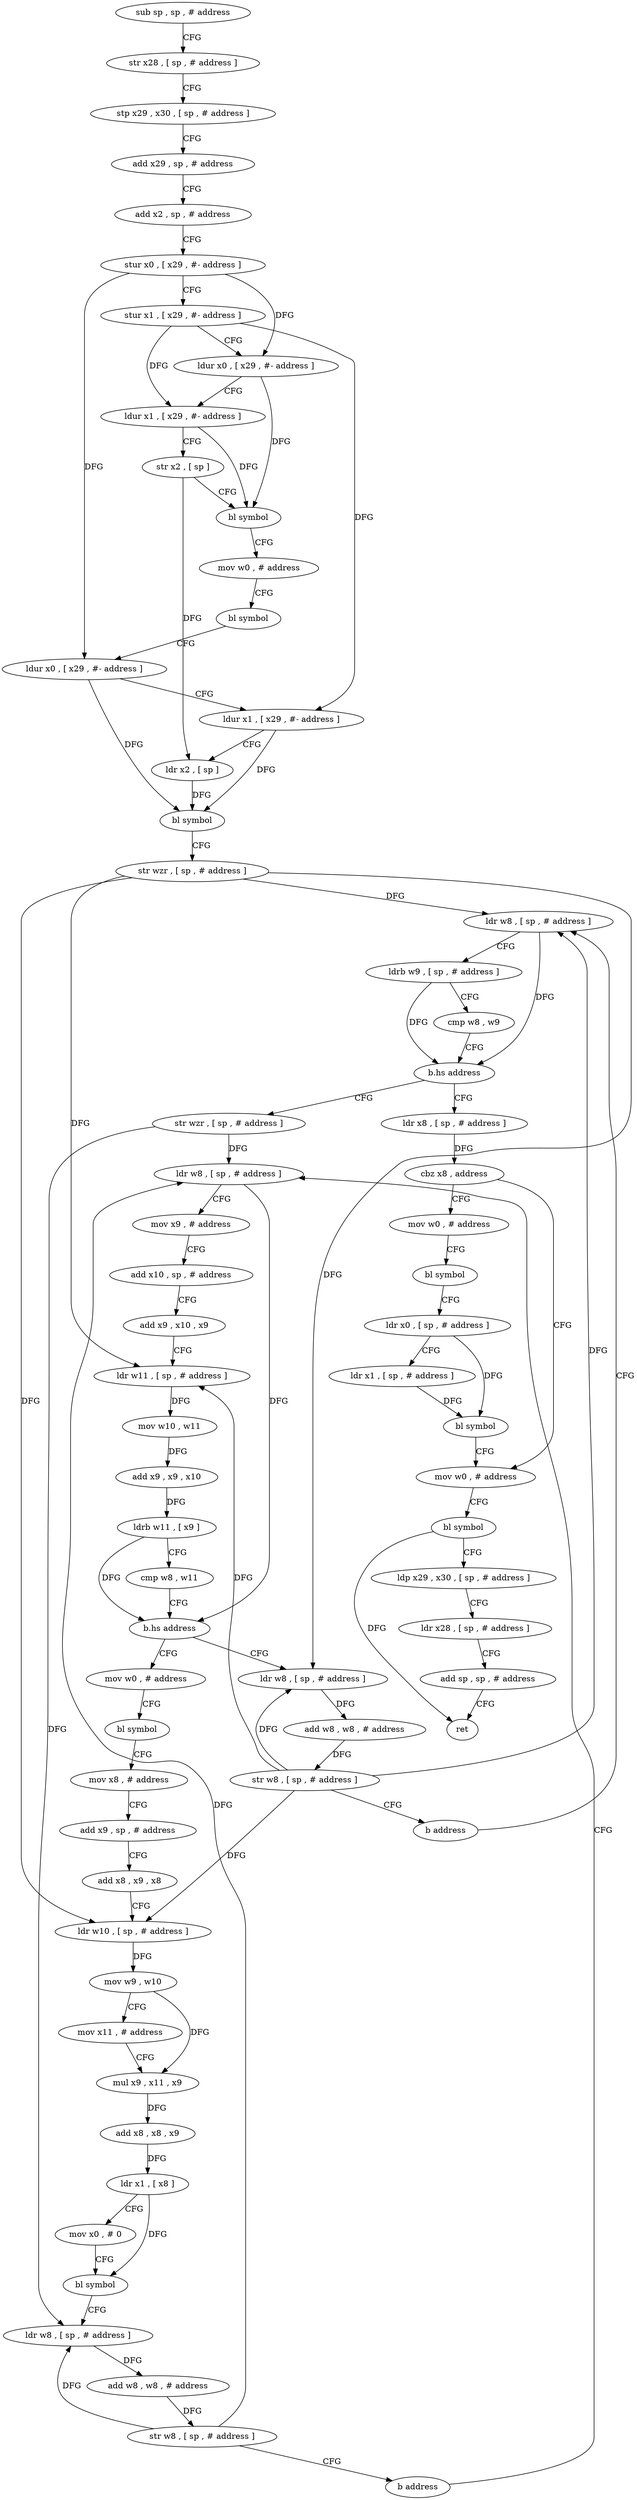 digraph "func" {
"4203640" [label = "sub sp , sp , # address" ]
"4203644" [label = "str x28 , [ sp , # address ]" ]
"4203648" [label = "stp x29 , x30 , [ sp , # address ]" ]
"4203652" [label = "add x29 , sp , # address" ]
"4203656" [label = "add x2 , sp , # address" ]
"4203660" [label = "stur x0 , [ x29 , #- address ]" ]
"4203664" [label = "stur x1 , [ x29 , #- address ]" ]
"4203668" [label = "ldur x0 , [ x29 , #- address ]" ]
"4203672" [label = "ldur x1 , [ x29 , #- address ]" ]
"4203676" [label = "str x2 , [ sp ]" ]
"4203680" [label = "bl symbol" ]
"4203684" [label = "mov w0 , # address" ]
"4203688" [label = "bl symbol" ]
"4203692" [label = "ldur x0 , [ x29 , #- address ]" ]
"4203696" [label = "ldur x1 , [ x29 , #- address ]" ]
"4203700" [label = "ldr x2 , [ sp ]" ]
"4203704" [label = "bl symbol" ]
"4203708" [label = "str wzr , [ sp , # address ]" ]
"4203712" [label = "ldr w8 , [ sp , # address ]" ]
"4203856" [label = "ldr x8 , [ sp , # address ]" ]
"4203860" [label = "cbz x8 , address" ]
"4203884" [label = "mov w0 , # address" ]
"4203864" [label = "mov w0 , # address" ]
"4203728" [label = "str wzr , [ sp , # address ]" ]
"4203732" [label = "ldr w8 , [ sp , # address ]" ]
"4203888" [label = "bl symbol" ]
"4203892" [label = "ldp x29 , x30 , [ sp , # address ]" ]
"4203896" [label = "ldr x28 , [ sp , # address ]" ]
"4203900" [label = "add sp , sp , # address" ]
"4203904" [label = "ret" ]
"4203868" [label = "bl symbol" ]
"4203872" [label = "ldr x0 , [ sp , # address ]" ]
"4203876" [label = "ldr x1 , [ sp , # address ]" ]
"4203880" [label = "bl symbol" ]
"4203840" [label = "ldr w8 , [ sp , # address ]" ]
"4203844" [label = "add w8 , w8 , # address" ]
"4203848" [label = "str w8 , [ sp , # address ]" ]
"4203852" [label = "b address" ]
"4203772" [label = "mov w0 , # address" ]
"4203776" [label = "bl symbol" ]
"4203780" [label = "mov x8 , # address" ]
"4203784" [label = "add x9 , sp , # address" ]
"4203788" [label = "add x8 , x9 , x8" ]
"4203792" [label = "ldr w10 , [ sp , # address ]" ]
"4203796" [label = "mov w9 , w10" ]
"4203800" [label = "mov x11 , # address" ]
"4203804" [label = "mul x9 , x11 , x9" ]
"4203808" [label = "add x8 , x8 , x9" ]
"4203812" [label = "ldr x1 , [ x8 ]" ]
"4203816" [label = "mov x0 , # 0" ]
"4203820" [label = "bl symbol" ]
"4203824" [label = "ldr w8 , [ sp , # address ]" ]
"4203828" [label = "add w8 , w8 , # address" ]
"4203832" [label = "str w8 , [ sp , # address ]" ]
"4203836" [label = "b address" ]
"4203716" [label = "ldrb w9 , [ sp , # address ]" ]
"4203720" [label = "cmp w8 , w9" ]
"4203724" [label = "b.hs address" ]
"4203736" [label = "mov x9 , # address" ]
"4203740" [label = "add x10 , sp , # address" ]
"4203744" [label = "add x9 , x10 , x9" ]
"4203748" [label = "ldr w11 , [ sp , # address ]" ]
"4203752" [label = "mov w10 , w11" ]
"4203756" [label = "add x9 , x9 , x10" ]
"4203760" [label = "ldrb w11 , [ x9 ]" ]
"4203764" [label = "cmp w8 , w11" ]
"4203768" [label = "b.hs address" ]
"4203640" -> "4203644" [ label = "CFG" ]
"4203644" -> "4203648" [ label = "CFG" ]
"4203648" -> "4203652" [ label = "CFG" ]
"4203652" -> "4203656" [ label = "CFG" ]
"4203656" -> "4203660" [ label = "CFG" ]
"4203660" -> "4203664" [ label = "CFG" ]
"4203660" -> "4203668" [ label = "DFG" ]
"4203660" -> "4203692" [ label = "DFG" ]
"4203664" -> "4203668" [ label = "CFG" ]
"4203664" -> "4203672" [ label = "DFG" ]
"4203664" -> "4203696" [ label = "DFG" ]
"4203668" -> "4203672" [ label = "CFG" ]
"4203668" -> "4203680" [ label = "DFG" ]
"4203672" -> "4203676" [ label = "CFG" ]
"4203672" -> "4203680" [ label = "DFG" ]
"4203676" -> "4203680" [ label = "CFG" ]
"4203676" -> "4203700" [ label = "DFG" ]
"4203680" -> "4203684" [ label = "CFG" ]
"4203684" -> "4203688" [ label = "CFG" ]
"4203688" -> "4203692" [ label = "CFG" ]
"4203692" -> "4203696" [ label = "CFG" ]
"4203692" -> "4203704" [ label = "DFG" ]
"4203696" -> "4203700" [ label = "CFG" ]
"4203696" -> "4203704" [ label = "DFG" ]
"4203700" -> "4203704" [ label = "DFG" ]
"4203704" -> "4203708" [ label = "CFG" ]
"4203708" -> "4203712" [ label = "DFG" ]
"4203708" -> "4203748" [ label = "DFG" ]
"4203708" -> "4203840" [ label = "DFG" ]
"4203708" -> "4203792" [ label = "DFG" ]
"4203712" -> "4203716" [ label = "CFG" ]
"4203712" -> "4203724" [ label = "DFG" ]
"4203856" -> "4203860" [ label = "DFG" ]
"4203860" -> "4203884" [ label = "CFG" ]
"4203860" -> "4203864" [ label = "CFG" ]
"4203884" -> "4203888" [ label = "CFG" ]
"4203864" -> "4203868" [ label = "CFG" ]
"4203728" -> "4203732" [ label = "DFG" ]
"4203728" -> "4203824" [ label = "DFG" ]
"4203732" -> "4203736" [ label = "CFG" ]
"4203732" -> "4203768" [ label = "DFG" ]
"4203888" -> "4203892" [ label = "CFG" ]
"4203888" -> "4203904" [ label = "DFG" ]
"4203892" -> "4203896" [ label = "CFG" ]
"4203896" -> "4203900" [ label = "CFG" ]
"4203900" -> "4203904" [ label = "CFG" ]
"4203868" -> "4203872" [ label = "CFG" ]
"4203872" -> "4203876" [ label = "CFG" ]
"4203872" -> "4203880" [ label = "DFG" ]
"4203876" -> "4203880" [ label = "DFG" ]
"4203880" -> "4203884" [ label = "CFG" ]
"4203840" -> "4203844" [ label = "DFG" ]
"4203844" -> "4203848" [ label = "DFG" ]
"4203848" -> "4203852" [ label = "CFG" ]
"4203848" -> "4203712" [ label = "DFG" ]
"4203848" -> "4203748" [ label = "DFG" ]
"4203848" -> "4203840" [ label = "DFG" ]
"4203848" -> "4203792" [ label = "DFG" ]
"4203852" -> "4203712" [ label = "CFG" ]
"4203772" -> "4203776" [ label = "CFG" ]
"4203776" -> "4203780" [ label = "CFG" ]
"4203780" -> "4203784" [ label = "CFG" ]
"4203784" -> "4203788" [ label = "CFG" ]
"4203788" -> "4203792" [ label = "CFG" ]
"4203792" -> "4203796" [ label = "DFG" ]
"4203796" -> "4203800" [ label = "CFG" ]
"4203796" -> "4203804" [ label = "DFG" ]
"4203800" -> "4203804" [ label = "CFG" ]
"4203804" -> "4203808" [ label = "DFG" ]
"4203808" -> "4203812" [ label = "DFG" ]
"4203812" -> "4203816" [ label = "CFG" ]
"4203812" -> "4203820" [ label = "DFG" ]
"4203816" -> "4203820" [ label = "CFG" ]
"4203820" -> "4203824" [ label = "CFG" ]
"4203824" -> "4203828" [ label = "DFG" ]
"4203828" -> "4203832" [ label = "DFG" ]
"4203832" -> "4203836" [ label = "CFG" ]
"4203832" -> "4203732" [ label = "DFG" ]
"4203832" -> "4203824" [ label = "DFG" ]
"4203836" -> "4203732" [ label = "CFG" ]
"4203716" -> "4203720" [ label = "CFG" ]
"4203716" -> "4203724" [ label = "DFG" ]
"4203720" -> "4203724" [ label = "CFG" ]
"4203724" -> "4203856" [ label = "CFG" ]
"4203724" -> "4203728" [ label = "CFG" ]
"4203736" -> "4203740" [ label = "CFG" ]
"4203740" -> "4203744" [ label = "CFG" ]
"4203744" -> "4203748" [ label = "CFG" ]
"4203748" -> "4203752" [ label = "DFG" ]
"4203752" -> "4203756" [ label = "DFG" ]
"4203756" -> "4203760" [ label = "DFG" ]
"4203760" -> "4203764" [ label = "CFG" ]
"4203760" -> "4203768" [ label = "DFG" ]
"4203764" -> "4203768" [ label = "CFG" ]
"4203768" -> "4203840" [ label = "CFG" ]
"4203768" -> "4203772" [ label = "CFG" ]
}
